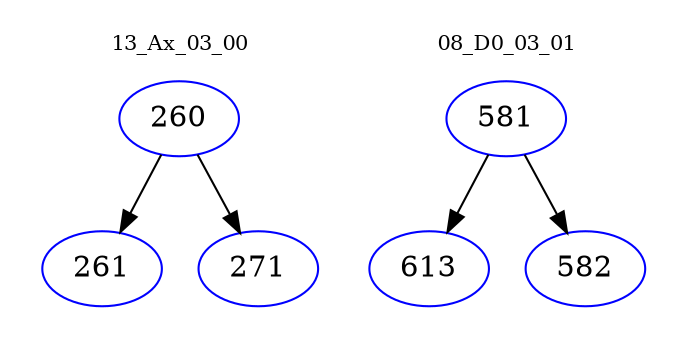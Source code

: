 digraph{
subgraph cluster_0 {
color = white
label = "13_Ax_03_00";
fontsize=10;
T0_260 [label="260", color="blue"]
T0_260 -> T0_261 [color="black"]
T0_261 [label="261", color="blue"]
T0_260 -> T0_271 [color="black"]
T0_271 [label="271", color="blue"]
}
subgraph cluster_1 {
color = white
label = "08_D0_03_01";
fontsize=10;
T1_581 [label="581", color="blue"]
T1_581 -> T1_613 [color="black"]
T1_613 [label="613", color="blue"]
T1_581 -> T1_582 [color="black"]
T1_582 [label="582", color="blue"]
}
}

